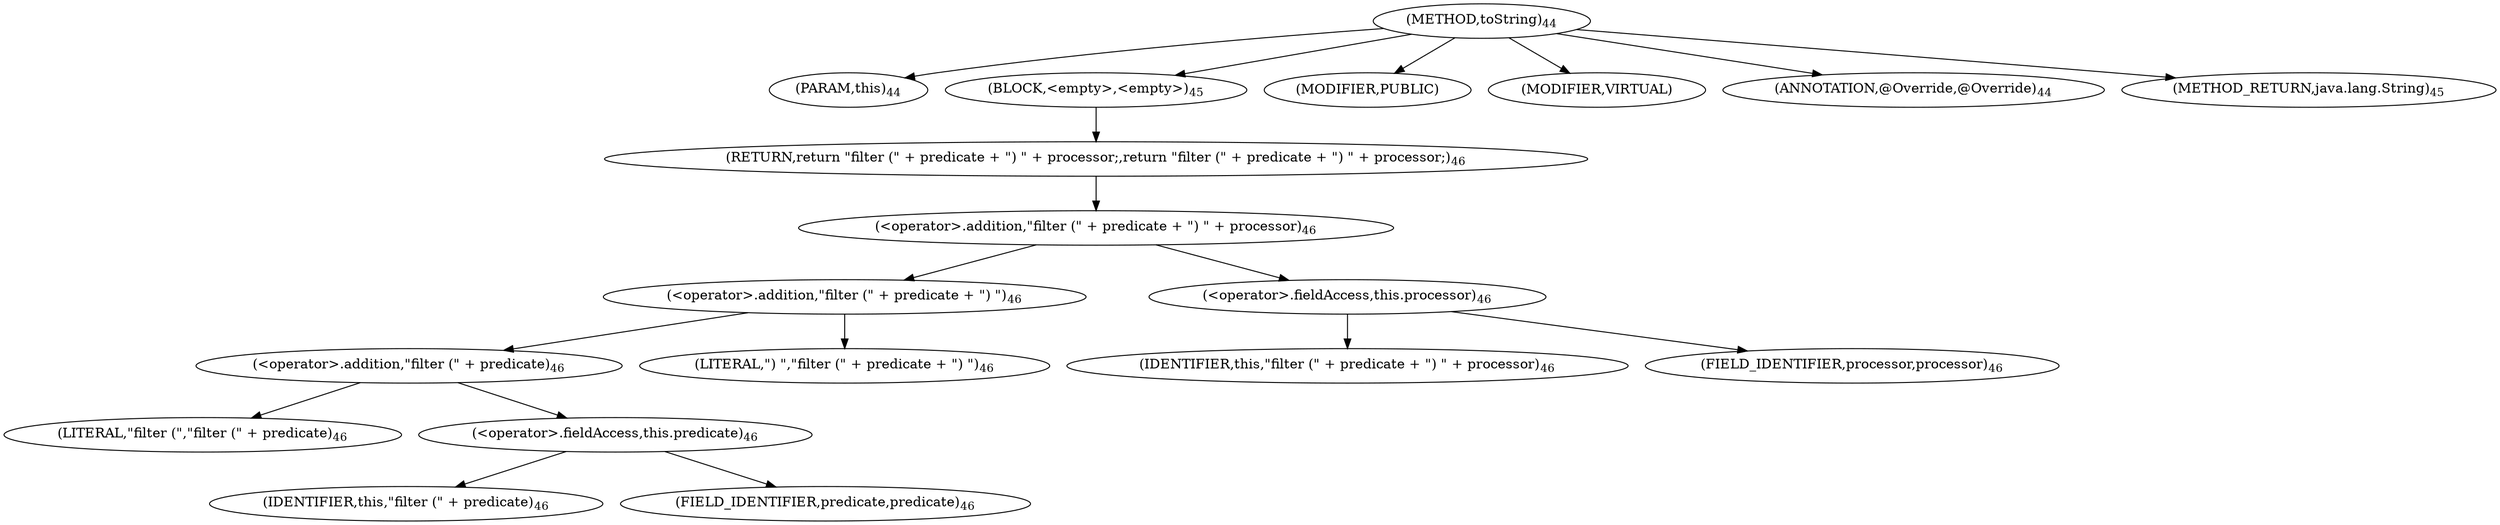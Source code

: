 digraph "toString" {  
"52" [label = <(METHOD,toString)<SUB>44</SUB>> ]
"53" [label = <(PARAM,this)<SUB>44</SUB>> ]
"54" [label = <(BLOCK,&lt;empty&gt;,&lt;empty&gt;)<SUB>45</SUB>> ]
"55" [label = <(RETURN,return &quot;filter (&quot; + predicate + &quot;) &quot; + processor;,return &quot;filter (&quot; + predicate + &quot;) &quot; + processor;)<SUB>46</SUB>> ]
"56" [label = <(&lt;operator&gt;.addition,&quot;filter (&quot; + predicate + &quot;) &quot; + processor)<SUB>46</SUB>> ]
"57" [label = <(&lt;operator&gt;.addition,&quot;filter (&quot; + predicate + &quot;) &quot;)<SUB>46</SUB>> ]
"58" [label = <(&lt;operator&gt;.addition,&quot;filter (&quot; + predicate)<SUB>46</SUB>> ]
"59" [label = <(LITERAL,&quot;filter (&quot;,&quot;filter (&quot; + predicate)<SUB>46</SUB>> ]
"60" [label = <(&lt;operator&gt;.fieldAccess,this.predicate)<SUB>46</SUB>> ]
"61" [label = <(IDENTIFIER,this,&quot;filter (&quot; + predicate)<SUB>46</SUB>> ]
"62" [label = <(FIELD_IDENTIFIER,predicate,predicate)<SUB>46</SUB>> ]
"63" [label = <(LITERAL,&quot;) &quot;,&quot;filter (&quot; + predicate + &quot;) &quot;)<SUB>46</SUB>> ]
"64" [label = <(&lt;operator&gt;.fieldAccess,this.processor)<SUB>46</SUB>> ]
"65" [label = <(IDENTIFIER,this,&quot;filter (&quot; + predicate + &quot;) &quot; + processor)<SUB>46</SUB>> ]
"66" [label = <(FIELD_IDENTIFIER,processor,processor)<SUB>46</SUB>> ]
"67" [label = <(MODIFIER,PUBLIC)> ]
"68" [label = <(MODIFIER,VIRTUAL)> ]
"69" [label = <(ANNOTATION,@Override,@Override)<SUB>44</SUB>> ]
"70" [label = <(METHOD_RETURN,java.lang.String)<SUB>45</SUB>> ]
  "52" -> "53" 
  "52" -> "54" 
  "52" -> "67" 
  "52" -> "68" 
  "52" -> "69" 
  "52" -> "70" 
  "54" -> "55" 
  "55" -> "56" 
  "56" -> "57" 
  "56" -> "64" 
  "57" -> "58" 
  "57" -> "63" 
  "58" -> "59" 
  "58" -> "60" 
  "60" -> "61" 
  "60" -> "62" 
  "64" -> "65" 
  "64" -> "66" 
}
